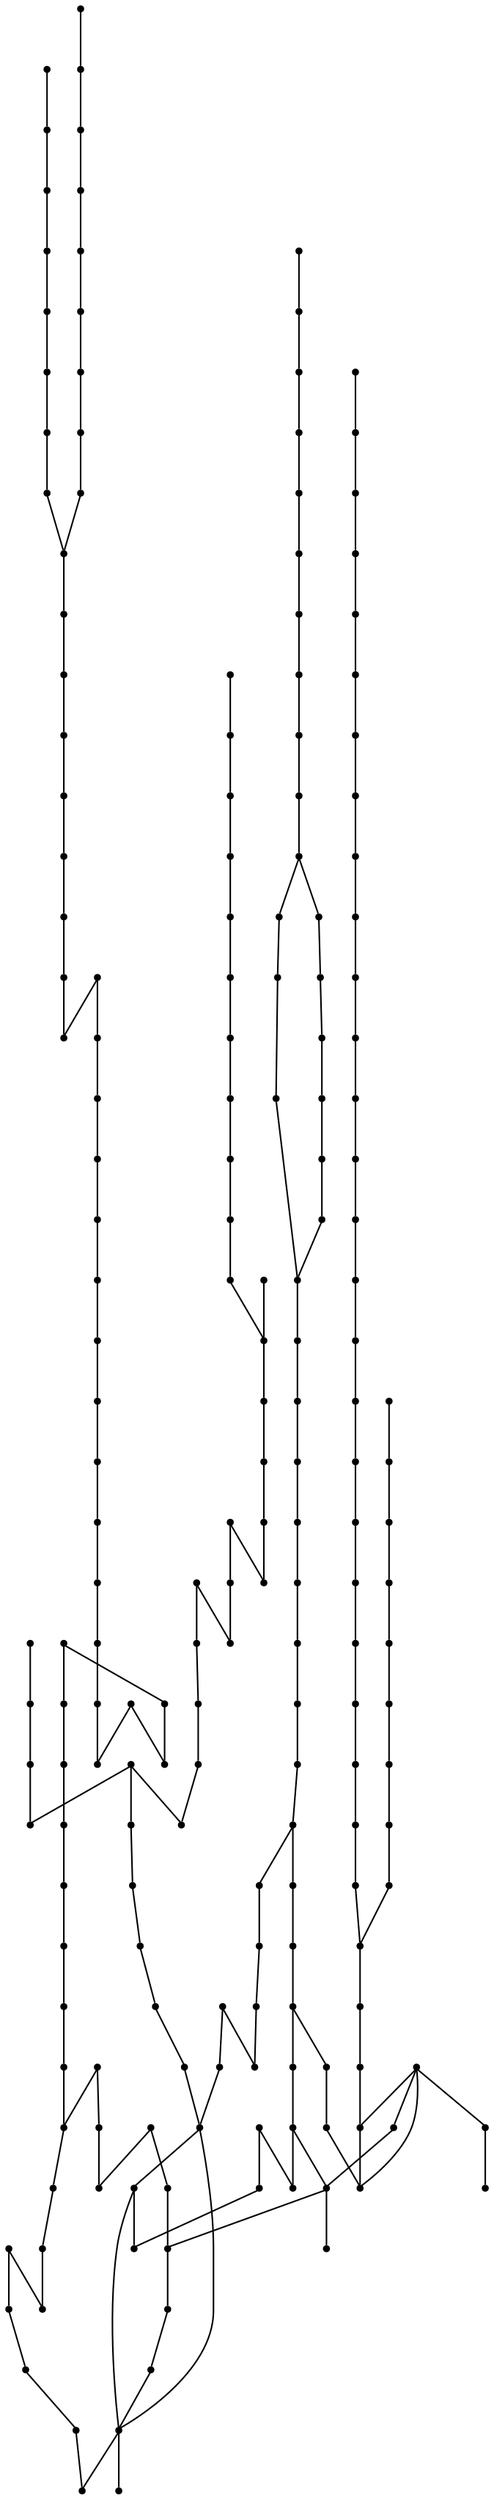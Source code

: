 graph {
  node [shape=point,comment="{\"directed\":false,\"doi\":\"10.1007/11618058_14\",\"figure\":\"5 (1)\"}"]

  v0 [pos="681.1204442223836,1849.0606950124097"]
  v1 [pos="681.8914425872092,1840.5899372100823"]
  v2 [pos="633.6022211119187,1991.7513853708895"]
  v3 [pos="631.2903388444768,1997.8326485951734"]
  v4 [pos="628.2095566860465,2004.763889948526"]
  v5 [pos="627.4396234556687,2009.3846963246654"]
  v6 [pos="869.125211210029,1605.88057899475"]
  v7 [pos="862.1916151889534,1464.0202210744214"]
  v8 [pos="857.5720158066861,1480.9024817148834"]
  v9 [pos="844.555023619186,1490.0648759206124"]
  v10 [pos="851.4875545058139,1608.1899331410718"]
  v11 [pos="854.5089593931687,1599.0273799896231"]
  v12 [pos="846.8669058866279,1608.960788091023"]
  v13 [pos="846.866905886628,1591.326364517211"]
  v14 [pos="836.1013535610465,1609.7305304209383"]
  v15 [pos="832.3100313408429,1492.3763917287183"]
  v16 [pos="842.2452080305233,1579.8524227142325"]
  v17 [pos="838.3945085392442,1574.4638767242423"]
  v18 [pos="825.3764353197674,1610.5013535817457"]
  v19 [pos="823.8376180959302,1506.9304790496817"]
  v20 [pos="829.9981649709302,1567.5315863291412"]
  v21 [pos="819.986902707122,1615.889867782592"]
  v22 [pos="823.0676689680232,1519.2513790130606"]
  v23 [pos="815.3850131722384,1536.1138668060294"]
  v24 [pos="823.0676689680232,1561.4284839630118"]
  v25 [pos="813.8430482376453,1622.0326112111402"]
  v26 [pos="816.1559797420058,1556.8274186452222"]
  v27 [pos="803.1181299963662,1551.4388726552315"]
  v28 [pos="803.1181299963663,1628.9055830637603"]
  v29 [pos="806.2009947311046,1555.288855870564"]
  v30 [pos="792.4140693132267,1647.309717178344"]
  v31 [pos="788.5612554505814,1655.780538558959"]
  v32 [pos="788.5612554505815,1674.1847680409742"]
  v33 [pos="778.551090116279,1692.5889021555577"]
  v34 [pos="778.551090116279,1550.6679859161368"]
  v35 [pos="772.4665970203489,1701.8075949350985"]
  v36 [pos="770.924663880814,1708.6816158294669"]
  v37 [pos="757.8524277797965,1720.9825839996329"]
  v38 [pos="770.1557639898256,1550.6679859161368"]
  v39 [pos="761.6843840843023,1541.4868043263746"]
  v40 [pos="750.2072583575581,1731.7055708567295"]
  v41 [pos="750.9782249273256,1534.5732377370186"]
  v42 [pos="746.3565429687501,1739.386781692504"]
  v43 [pos="743.2767941497093,1746.259689966837"]
  v44 [pos="744.8156431686047,1755.5013980865472"]
  v45 [pos="726.4080214389535,1757.7909475962315"]
  v46 [pos="731.799668422965,1533.034674962361"]
  v47 [pos="718.7253656431685,1772.363885879516"]
  v48 [pos="724.098237645349,1865.9231828053785"]
  v49 [pos="704.1497161155523,1784.6065527598057"]
  v50 [pos="713.3931118277617,1852.1399186452222"]
  v51 [pos="713.3931118277617,1860.5347639719635"]
  v52 [pos="709.5413472020349,1849.0606950124097"]
  v53 [pos="708.0004632994187,1842.901357650756"]
  v54 [pos="701.8399164244186,1865.9231828053785"]
  v55 [pos="705.6906477107558,1836.0284811655674"]
  v56 [pos="703.3787495457848,1871.3148759206128"]
  v57 [pos="699.546793241279,1793.8482926686597"]
  v58 [pos="702.6109147892442,1510.0096391042066"]
  v59 [pos="701.8399164244184,1831.4263668060294"]
  v60 [pos="694.9855377906977,1801.4722194671622"]
  v61 [pos="696.4670603197675,1907.3523845672598"]
  v62 [pos="695.696077852471,1865.155538558959"]
  v63 [pos="697.2380268895348,1877.4576193491612"]
  v64 [pos="696.4670603197674,1825.2648677825919"]
  v65 [pos="690.3638240370639,1905.8138535817457"]
  v66 [pos="693.4435569585756,1870.5440527598057"]
  v67 [pos="688.8239734738372,1806.0929940541578"]
  v68 [pos="693.4435569585756,1884.3273804982493"]
  v69 [pos="692.6757222020349,1822.1857077280674"]
  v70 [pos="688.8239734738372,1862.8440863291416"]
  v71 [pos="689.5928415697674,1818.3951702117913"]
  v72 [pos="685.7421420784883,1904.272207260131"]
  v73 [pos="687.2830418786336,1810.713832219441"]
  v74 [pos="688.0540243459302,1877.4576193491612"]
  v75 [pos="688.0540243459302,1886.638864517211"]
  v76 [pos="684.2033089571221,1814.5638790130606"]
  v77 [pos="680.352593568314,1904.272207260131"]
  v78 [pos="681.8914425872092,1872.084681828816"]
  v79 [pos="678.8304528524709,1822.1857077280672"]
  v80 [pos="681.8914425872092,1885.0982036590567"]
  v81 [pos="680.352593568314,1832.968013127644"]
  v82 [pos="680.352593568314,1880.4774290720613"]
  v83 [pos="678.8304528524709,1888.948186874389"]
  v84 [pos="675.7506881359011,1827.5763518015538"]
  v85 [pos="673.4971498001453,1902.7315781911207"]
  v86 [pos="676.5206372638081,1853.6805477142325"]
  v87 [pos="670.4163835392442,1857.511838912963"]
  v88 [pos="676.5206372638081,1895.8617534637444"]
  v89 [pos="673.4971498001453,1874.3940995534253"]
  v90 [pos="667.3345362463663,1872.084681828816"]
  v91 [pos="671.95625,1881.2482840220125"]
  v92 [pos="670.4163835392442,1835.2763818105054"]
  v93 [pos="666.5635537790697,1853.6805477142325"]
  v94 [pos="665.7957349200582,1843.6690336863192"]
  v95 [pos="661.1740211664244,1849.0606950124097"]
  v96 [pos="665.0247365552325,1862.8440863291412"]
  v97 [pos="666.5635537790697,1881.2482840220125"]
  v98 [pos="661.945003633721,1912.7429968516024"]
  v99 [pos="660.4040879360466,1918.1159343719476"]
  v100 [pos="654.3196107376453,1842.901357650756"]
  v101 [pos="659.6518804505813,1951.093038558959"]
  v102 [pos="656.5721316315407,1941.8513940175367"]
  v103 [pos="656.5721316315407,1930.3773886362706"]
  v104 [pos="655.8011650617732,1850.6013558705638"]
  v105 [pos="653.5486441678779,1855.2221940358472"]
  v106 [pos="651.2388444767441,1862.0731995900464"]
  v107 [pos="653.5486441678779,1884.3273804982496"]
  v108 [pos="652.0087618095929,1959.4847367604566"]
  v109 [pos="645.8472292877907,1841.3597113291414"]
  v110 [pos="648.9269622093022,1965.644105911254"]
  v111 [pos="641.225515534157,1865.9231828053785"]
  v112 [pos="646.6171466206396,1859.8201122283929"]
  v113 [pos="645.8472292877907,1884.3273804982496"]
  v114 [pos="641.225515534157,1833.735784530639"]
  v115 [pos="642.7664471293605,1972.576364517211"]
  v116 [pos="633.6022211119185,1832.1971899668367"]
  v117 [pos="638.1645416969477,1874.3940995534253"]
  v118 [pos="635.9120367005814,1980.198288599649"]
  v119 [pos="634.3701035610466,1880.4774290720616"]
  v120 [pos="622.0469749273257,1830.6565608978262"]
  v121 [pos="631.2903388444768,1826.035690943399"]
  v122 [pos="627.4396234556687,2021.6274267832432"]
  v123 [pos="628.9805550508721,1401.1264171600333"]
  v124 [pos="628.9805550508721,1427.9825852711988"]
  v125 [pos="628.9805550508721,1886.6388645172112"]
  v126 [pos="627.4396234556687,1821.41488456726"]
  v127 [pos="625.1298237645349,1890.4888477325433"]
  v128 [pos="622.817941497093,1813.022232691446"]
  v129 [pos="622.0469749273257,1368.920072555541"]
  v130 [pos="615.9624818313953,1832.968013127644"]
  v131 [pos="619.7569517623547,1808.4023799896233"]
  v132 [pos="618.2149868277615,2071.5263690948477"]
  v133 [pos="618.2149868277615,2063.055515925089"]
  v134 [pos="615.1946311773256,2057.664903640746"]
  v135 [pos="617.4471520712209,1800.7586167653394"]
  v136 [pos="616.6772188408431,2016.295147577921"]
  v137 [pos="609.0320494186046,1832.197189966837"]
  v138 [pos="615.1946311773256,1901.9639021555577"]
  v139 [pos="608.2610828488373,2047.7315909067781"]
  v140 [pos="612.1117823401163,1793.8482926686597"]
  v141 [pos="612.1117823401163,1908.1221586863192"]
  v142 [pos="609.0320494186046,2020.8566036224358"]
  v143 [pos="609.0320494186046,2094.532617568969"]
  v144 [pos="603.6393531976744,2046.1930281321197"]
  v145 [pos="607.4900685864826,1911.9731909433995"]
  v146 [pos="606.7222338299418,1790.7680517832432"]
  v147 [pos="601.3493459302325,2027.018070856729"]
  v148 [pos="602.8715343386627,1913.5138518015538"]
  v149 [pos="601.3493459302325,1789.9982458750396"]
  v150 [pos="593.7041765079942,1829.885737737019"]
  v151 [pos="592.165375181686,1786.9180049896231"]
  v152 [pos="589.0845612281976,1921.906599044799"]
  v153 [pos="589.0845612281977,1928.0680344899488"]
  v154 [pos="582.9230287063954,1829.1159636179596"]
  v155 [pos="579.8620389716571,1943.3899567921949"]
  v156 [pos="576.0675690406977,2104.4847176869703"]
  v157 [pos="575.2966024709302,1826.8054968516024"]
  v158 [pos="569.9070539607558,1826.035690943399"]
  v159 [pos="562.2056231831396,1833.735784530639"]
  v160 [pos="555.3501953125,1832.197189966837"]
  v161 [pos="553.03828125,1825.264867782592"]
  v162 [pos="553.03828125,1942.622217178344"]
  v163 [pos="553.03828125,2123.6597385406485"]
  v164 [pos="550.7295148982557,1819.1617972056065"]
  v165 [pos="547.6487327398256,1954.9242343902579"]
  v166 [pos="545.3368504723837,1815.3316504160553"]
  v167 [pos="544.5658680050872,1972.576364517211"]
  v168 [pos="542.2758607376454,1949.5513604482007"]
  v169 [pos="540.7339117005814,1813.7930558522535"]
  v170 [pos="536.17265625,1957.2326030731194"]
  v171 [pos="535.401681731468,1994.811789830525"]
  v172 [pos="533.0918581940407,1813.022232691446"]
  v173 [pos="532.3219329124272,1963.3347517649322"]
  v174 [pos="529.2411587027617,1977.178478876749"]
  v175 [pos="524.619460846657,1817.62431526184"]
  v176 [pos="521.5595124000727,1989.439901351928"]
  v177 [pos="520.0175633630088,2001.6846981048575"]
  v178 [pos="518.4756143259447,1823.7263685862213"]
  v179 [pos="510.8335608194041,1819.9326203664136"]
  v180 [pos="509.29264512172966,2016.2951475779207"]
  v181 [pos="503.8999806958576,1819.1617972056063"]
  v182 [pos="500.8389909611192,2023.1680240631097"]
  v183 [pos="496.27667832485463,2027.7888940175367"]
  v184 [pos="490.11408861736925,1816.1024735768628"]
  v185 [pos="489.34519667514536,2041.5722217559808"]
  v186 [pos="474.78935546875,2059.205532709757"]
  v187 [pos="472.4774652525436,1816.8534921010328"]
  v188 [pos="470.1676576126453,2070.7565631866446"]
  v189 [pos="464.7760344749273,1796.1597131093336"]
  v190 [pos="464.7760344749273,1806.8617827097569"]
  v191 [pos="464.00505995639537,1761.6408990224195"]
  v192 [pos="458.69157317405524,1783.8388767242425"]
  v193 [pos="445.59747002180234,2076.1284516652418"]
  v194 [pos="442.5364882358285,1752.419154485066"]
  v195 [pos="431.811577943314,2080.689907709757"]
  v196 [pos="431.0405875272529,1754.7305749257398"]
  v197 [pos="411.86515488735466,2088.3899059295645"]
  v198 [pos="390.37470021802324,2086.080519994099"]
  v199 [pos="313.6645916606104,2098.323250452677"]

  v0 -- v70 [id="-1",pos="681.1204442223836,1849.0606950124097 680.7842266317487,1852.6052457935398 681.1695382766841,1855.9901909547825 683.5271711482558,1859.665871302286 686.6110374273255,1861.2076447804761 686.6110374273255,1861.2076447804761 686.6110374273255,1861.2076447804761 688.8239734738372,1862.8440863291416 688.8239734738372,1862.8440863291416 688.8239734738372,1862.8440863291416"]
  v199 -- v198 [id="-2",pos="313.6645916606104,2098.323250452677 390.37470021802324,2086.080519994099 390.37470021802324,2086.080519994099 390.37470021802324,2086.080519994099"]
  v196 -- v194 [id="-3",pos="431.0405875272529,1754.7305749257398 442.5364882358285,1752.419154485066 442.5364882358285,1752.419154485066 442.5364882358285,1752.419154485066"]
  v195 -- v193 [id="-4",pos="431.811577943314,2080.689907709757 445.59747002180234,2076.1284516652418 445.59747002180234,2076.1284516652418 445.59747002180234,2076.1284516652418"]
  v194 -- v191 [id="-5",pos="442.5364882358285,1752.419154485066 464.00505995639537,1761.6408990224195 464.00505995639537,1761.6408990224195 464.00505995639537,1761.6408990224195"]
  v193 -- v188 [id="-6",pos="445.59747002180234,2076.1284516652418 470.1676576126453,2070.7565631866446 470.1676576126453,2070.7565631866446 470.1676576126453,2070.7565631866446"]
  v192 -- v189 [id="-7",pos="458.69157317405524,1783.8388767242425 464.7760344749273,1796.1597131093336 464.7760344749273,1796.1597131093336 464.7760344749273,1796.1597131093336"]
  v191 -- v192 [id="-8",pos="464.00505995639537,1761.6408990224195 458.69157317405524,1783.8388767242425 458.69157317405524,1783.8388767242425 458.69157317405524,1783.8388767242425"]
  v190 -- v187 [id="-9",pos="464.7760344749273,1806.8617827097569 472.4774652525436,1816.8534921010328 472.4774652525436,1816.8534921010328 472.4774652525436,1816.8534921010328"]
  v189 -- v190 [id="-10",pos="464.7760344749273,1796.1597131093336 464.7760344749273,1806.8617827097569 464.7760344749273,1806.8617827097569 464.7760344749273,1806.8617827097569"]
  v188 -- v186 [id="-11",pos="470.1676576126453,2070.7565631866446 474.78935546875,2059.205532709757 474.78935546875,2059.205532709757 474.78935546875,2059.205532709757"]
  v187 -- v184 [id="-12",pos="472.4774652525436,1816.8534921010328 477.1970839389535,1816.7785015106194 477.1970839389535,1816.7785015106194 477.1970839389535,1816.7785015106194 490.11408861736925,1816.1024735768628 490.11408861736925,1816.1024735768628 490.11408861736925,1816.1024735768628"]
  v186 -- v185 [id="-13",pos="474.78935546875,2059.205532709757 489.34519667514536,2041.5722217559808 489.34519667514536,2041.5722217559808 489.34519667514536,2041.5722217559808"]
  v185 -- v183 [id="-14",pos="489.34519667514536,2041.5722217559808 496.27667832485463,2027.7888940175367 496.27667832485463,2027.7888940175367 496.27667832485463,2027.7888940175367"]
  v184 -- v181 [id="-15",pos="490.11408861736925,1816.1024735768628 500.22220657703485,1819.778379440307 500.22220657703485,1819.778379440307 500.22220657703485,1819.778379440307 503.8999806958576,1819.1617972056063 503.8999806958576,1819.1617972056063 503.8999806958576,1819.1617972056063"]
  v183 -- v182 [id="-16",pos="496.27667832485463,2027.7888940175367 500.8389909611192,2023.1680240631097 500.8389909611192,2023.1680240631097 500.8389909611192,2023.1680240631097"]
  v182 -- v180 [id="-17",pos="500.8389909611192,2023.1680240631097 509.29264512172966,2016.2951475779207 509.29264512172966,2016.2951475779207 509.29264512172966,2016.2951475779207"]
  v181 -- v179 [id="-18",pos="503.8999806958576,1819.1617972056063 510.8335608194041,1819.9326203664136 510.8335608194041,1819.9326203664136 510.8335608194041,1819.9326203664136"]
  v180 -- v171 [id="-19",pos="509.29264512172966,2016.2951475779207 535.401681731468,1994.811789830525 535.401681731468,1994.811789830525 535.401681731468,1994.811789830525"]
  v180 -- v177 [id="-20",pos="509.29264512172966,2016.2951475779207 520.0175633630088,2001.6846981048575 520.0175633630088,2001.6846981048575 520.0175633630088,2001.6846981048575"]
  v179 -- v178 [id="-21",pos="510.8335608194041,1819.9326203664136 518.4756143259447,1823.7263685862213 518.4756143259447,1823.7263685862213 518.4756143259447,1823.7263685862213"]
  v178 -- v175 [id="-22",pos="518.4756143259447,1823.7263685862213 524.619460846657,1817.62431526184 524.619460846657,1817.62431526184 524.619460846657,1817.62431526184"]
  v177 -- v176 [id="-23",pos="520.0175633630088,2001.6846981048575 521.5595124000727,1989.439901351928 521.5595124000727,1989.439901351928 521.5595124000727,1989.439901351928"]
  v176 -- v174 [id="-24",pos="521.5595124000727,1989.439901351928 529.2411587027617,1977.178478876749 529.2411587027617,1977.178478876749 529.2411587027617,1977.178478876749"]
  v175 -- v172 [id="-25",pos="524.619460846657,1817.62431526184 533.0918581940407,1813.022232691446 533.0918581940407,1813.022232691446 533.0918581940407,1813.022232691446"]
  v174 -- v173 [id="-26",pos="529.2411587027617,1977.178478876749 532.3219329124272,1963.3347517649322 532.3219329124272,1963.3347517649322 532.3219329124272,1963.3347517649322"]
  v173 -- v170 [id="-27",pos="532.3219329124272,1963.3347517649322 536.17265625,1957.2326030731194 536.17265625,1957.2326030731194 536.17265625,1957.2326030731194"]
  v172 -- v169 [id="-28",pos="533.0918581940407,1813.022232691446 540.7339117005814,1813.7930558522535 540.7339117005814,1813.7930558522535 540.7339117005814,1813.7930558522535"]
  v171 -- v167 [id="-29",pos="535.401681731468,1994.811789830525 544.5658680050872,1972.576364517211 544.5658680050872,1972.576364517211 544.5658680050872,1972.576364517211"]
  v170 -- v168 [id="-30",pos="536.17265625,1957.2326030731194 542.2758607376454,1949.5513604482007 542.2758607376454,1949.5513604482007 542.2758607376454,1949.5513604482007"]
  v169 -- v166 [id="-31",pos="540.7339117005814,1813.7930558522535 545.3368504723837,1815.3316504160553 545.3368504723837,1815.3316504160553 545.3368504723837,1815.3316504160553"]
  v168 -- v162 [id="-32",pos="542.2758607376454,1949.5513604482007 553.03828125,1942.622217178344 553.03828125,1942.622217178344 553.03828125,1942.622217178344"]
  v167 -- v165 [id="-33",pos="544.5658680050872,1972.576364517211 547.6487327398256,1954.9242343902579 547.6487327398256,1954.9242343902579 547.6487327398256,1954.9242343902579"]
  v166 -- v164 [id="-34",pos="545.3368504723837,1815.3316504160553 550.7295148982557,1819.1617972056065 550.7295148982557,1819.1617972056065 550.7295148982557,1819.1617972056065"]
  v165 -- v162 [id="-35",pos="547.6487327398256,1954.9242343902579 553.03828125,1942.622217178344 553.03828125,1942.622217178344 553.03828125,1942.622217178344"]
  v164 -- v161 [id="-36",pos="550.7295148982557,1819.1617972056065 553.03828125,1825.264867782592 553.03828125,1825.264867782592 553.03828125,1825.264867782592"]
  v163 -- v156 [id="-37",pos="553.03828125,2123.6597385406485 576.0675690406977,2104.4847176869703 576.0675690406977,2104.4847176869703 576.0675690406977,2104.4847176869703"]
  v162 -- v155 [id="-38",pos="553.03828125,1942.622217178344 579.8620389716571,1943.3899567921949 579.8620389716571,1943.3899567921949 579.8620389716571,1943.3899567921949"]
  v161 -- v160 [id="-39",pos="553.03828125,1825.264867782592 555.3501953125,1832.197189966837 555.3501953125,1832.197189966837 555.3501953125,1832.197189966837"]
  v160 -- v159 [id="-40",pos="555.3501953125,1832.197189966837 562.2056231831396,1833.735784530639 562.2056231831396,1833.735784530639 562.2056231831396,1833.735784530639"]
  v159 -- v158 [id="-41",pos="562.2056231831396,1833.735784530639 569.9070539607558,1826.035690943399 569.9070539607558,1826.035690943399 569.9070539607558,1826.035690943399"]
  v158 -- v157 [id="-42",pos="569.9070539607558,1826.035690943399 575.2966024709302,1826.8054968516024 575.2966024709302,1826.8054968516024 575.2966024709302,1826.8054968516024"]
  v157 -- v154 [id="-43",pos="575.2966024709302,1826.8054968516024 582.9230287063954,1829.1159636179596 582.9230287063954,1829.1159636179596 582.9230287063954,1829.1159636179596"]
  v156 -- v143 [id="-44",pos="576.0675690406977,2104.4847176869703 609.0320494186046,2094.532617568969 609.0320494186046,2094.532617568969 609.0320494186046,2094.532617568969"]
  v155 -- v153 [id="-45",pos="579.8620389716571,1943.3899567921949 589.0845612281977,1928.0680344899488 589.0845612281977,1928.0680344899488 589.0845612281977,1928.0680344899488"]
  v154 -- v150 [id="-46",pos="582.9230287063954,1829.1159636179596 593.7041765079942,1829.885737737019 593.7041765079942,1829.885737737019 593.7041765079942,1829.885737737019"]
  v153 -- v152 [id="-47",pos="589.0845612281977,1928.0680344899488 589.0845612281976,1921.906599044799 589.0845612281976,1921.906599044799 589.0845612281976,1921.906599044799"]
  v152 -- v148 [id="-48",pos="589.0845612281976,1921.906599044799 602.8715343386627,1913.5138518015538 602.8715343386627,1913.5138518015538 602.8715343386627,1913.5138518015538"]
  v151 -- v149 [id="-50",pos="592.165375181686,1786.9180049896231 601.3493459302325,1789.9982458750396 601.3493459302325,1789.9982458750396 601.3493459302325,1789.9982458750396"]
  v150 -- v137 [id="-51",pos="593.7041765079942,1829.885737737019 597.6528524709303,1830.5617656707757 597.6528524709303,1830.5617656707757 597.6528524709303,1830.5617656707757 609.0320494186046,1832.197189966837 609.0320494186046,1832.197189966837 609.0320494186046,1832.197189966837"]
  v147 -- v142 [id="-52",pos="601.3493459302325,2027.018070856729 609.0320494186046,2020.8566036224358 609.0320494186046,2020.8566036224358 609.0320494186046,2020.8566036224358"]
  v149 -- v146 [id="-53",pos="601.3493459302325,1789.9982458750396 606.7222338299418,1790.7680517832432 606.7222338299418,1790.7680517832432 606.7222338299418,1790.7680517832432"]
  v148 -- v145 [id="-54",pos="602.8715343386627,1913.5138518015538 607.4900685864826,1911.9731909433995 607.4900685864826,1911.9731909433995 607.4900685864826,1911.9731909433995"]
  v144 -- v147 [id="-55",pos="603.6393531976744,2046.1930281321197 601.3493459302325,2027.018070856729 601.3493459302325,2027.018070856729 601.3493459302325,2027.018070856729"]
  v146 -- v140 [id="-56",pos="606.7222338299418,1790.7680517832432 612.1117823401163,1793.8482926686597 612.1117823401163,1793.8482926686597 612.1117823401163,1793.8482926686597"]
  v145 -- v141 [id="-57",pos="607.4900685864826,1911.9731909433995 612.1117823401163,1908.1221586863192 612.1117823401163,1908.1221586863192 612.1117823401163,1908.1221586863192"]
  v139 -- v144 [id="-58",pos="608.2610828488373,2047.7315909067781 603.6393531976744,2046.1930281321197 603.6393531976744,2046.1930281321197 603.6393531976744,2046.1930281321197"]
  v143 -- v132 [id="-59",pos="609.0320494186046,2094.532617568969 619.0651707848837,2075.2035147349034 619.0651707848837,2075.2035147349034 619.0651707848837,2075.2035147349034 618.2149868277615,2071.5263690948477 618.2149868277615,2071.5263690948477 618.2149868277615,2071.5263690948477"]
  v142 -- v136 [id="-60",pos="609.0320494186046,2020.8566036224358 616.6772188408431,2016.295147577921 616.6772188408431,2016.295147577921 616.6772188408431,2016.295147577921"]
  v141 -- v138 [id="-62",pos="612.1117823401163,1908.1221586863192 615.1946311773256,1901.9639021555577 615.1946311773256,1901.9639021555577 615.1946311773256,1901.9639021555577"]
  v140 -- v135 [id="-63",pos="612.1117823401163,1793.8482926686597 617.4471520712209,1800.7586167653394 617.4471520712209,1800.7586167653394 617.4471520712209,1800.7586167653394"]
  v134 -- v139 [id="-64",pos="615.1946311773256,2057.664903640746 608.2610828488373,2047.7315909067781 608.2610828488373,2047.7315909067781 608.2610828488373,2047.7315909067781"]
  v138 -- v127 [id="-65",pos="615.1946311773256,1901.9639021555577 622.1449037063953,1893.4742616017652 622.1449037063953,1893.4742616017652 622.1449037063953,1893.4742616017652 625.1298237645349,1890.4888477325433 625.1298237645349,1890.4888477325433 625.1298237645349,1890.4888477325433"]
  v130 -- v120 [id="-66",pos="615.9624818313953,1832.968013127644 622.0469749273257,1830.6565608978262 622.0469749273257,1830.6565608978262 622.0469749273257,1830.6565608978262"]
  v136 -- v5 [id="-67",pos="616.6772188408431,2016.295147577921 626.7665697674419,2012.3659140268953 626.7665697674419,2012.3659140268953 626.7665697674419,2012.3659140268953 626.9165269946053,2011.331249358896 627.095979617718,2010.3295768558266 627.4396234556687,2009.3846963246654"]
  v135 -- v131 [id="-68",pos="617.4471520712209,1800.7586167653394 619.7569517623547,1808.4023799896233 619.7569517623547,1808.4023799896233 619.7569517623547,1808.4023799896233"]
  v133 -- v134 [id="-69",pos="618.2149868277615,2063.055515925089 615.1946311773256,2057.664903640746 615.1946311773256,2057.664903640746 615.1946311773256,2057.664903640746"]
  v137 -- v130 [id="-70",pos="609.0320494186046,1832.197189966837 615.9624818313953,1832.968013127644 615.9624818313953,1832.968013127644 615.9624818313953,1832.968013127644"]
  v131 -- v128 [id="-71",pos="619.7569517623547,1808.4023799896233 622.817941497093,1813.022232691446 622.817941497093,1813.022232691446 622.817941497093,1813.022232691446"]
  v120 -- v116 [id="-74",pos="622.0469749273257,1830.6565608978262 633.6022211119185,1832.1971899668367 633.6022211119185,1832.1971899668367 633.6022211119185,1832.1971899668367"]
  v129 -- v123 [id="-75",pos="622.0469749273257,1368.920072555541 628.9805550508721,1401.1264171600333 628.9805550508721,1401.1264171600333 628.9805550508721,1401.1264171600333"]
  v128 -- v126 [id="-76",pos="622.817941497093,1813.022232691446 627.4396234556687,1821.41488456726 627.4396234556687,1821.41488456726 627.4396234556687,1821.41488456726"]
  v1 -- v0 [id="-77",pos="681.8914425872092,1840.5899372100823 682.1117758726443,1844.514517265879 681.4997926948824,1846.8236614737775 681.1204442223836,1849.0606950124097"]
  v2 -- v118 [id="-78",pos="633.6022211119187,1991.7513853708895 634.2642255743085,1990.7721119347448 634.7511171840412,1989.6889980179556 635.2389989098837,1988.5742829640699 635.2389989098837,1983.9534130096429 635.2389989098837,1983.9534130096429 635.2389989098837,1983.9534130096429 635.9120367005814,1980.198288599649 635.9120367005814,1980.198288599649 635.9120367005814,1980.198288599649"]
  v127 -- v125 [id="-79",pos="625.1298237645349,1890.4888477325433 628.9805550508721,1886.6388645172112 628.9805550508721,1886.6388645172112 628.9805550508721,1886.6388645172112"]
  v125 -- v119 [id="-80",pos="628.9805550508721,1886.6388645172112 634.3701035610466,1880.4774290720616 634.3701035610466,1880.4774290720616 634.3701035610466,1880.4774290720616"]
  v125 -- v113 [id="-81",pos="628.9805550508721,1886.6388645172112 645.8472292877907,1884.3273804982496 645.8472292877907,1884.3273804982496 645.8472292877907,1884.3273804982496"]
  v124 -- v58 [id="-82",pos="628.9805550508721,1427.9825852711988 702.6109147892442,1510.0096391042066 702.6109147892442,1510.0096391042066 702.6109147892442,1510.0096391042066"]
  v123 -- v124 [id="-83",pos="628.9805550508721,1401.1264171600333 628.9805550508721,1427.9825852711988 628.9805550508721,1427.9825852711988 628.9805550508721,1427.9825852711988"]
  v121 -- v116 [id="-85",pos="631.2903388444768,1826.035690943399 633.6022211119185,1832.1971899668367 633.6022211119185,1832.1971899668367 633.6022211119185,1832.1971899668367"]
  v116 -- v114 [id="-87",pos="633.6022211119185,1832.1971899668367 641.225515534157,1833.735784530639 641.225515534157,1833.735784530639 641.225515534157,1833.735784530639"]
  v119 -- v117 [id="-88",pos="634.3701035610466,1880.4774290720616 638.1645416969477,1874.3940995534253 638.1645416969477,1874.3940995534253 638.1645416969477,1874.3940995534253"]
  v117 -- v111 [id="-90",pos="638.1645416969477,1874.3940995534253 640.5524618459302,1871.9868348439527 640.5524618459302,1871.9868348439527 640.5524618459302,1871.9868348439527 641.225515534157,1865.9231828053785 641.225515534157,1865.9231828053785 641.225515534157,1865.9231828053785"]
  v115 -- v118 [id="-91",pos="642.7664471293605,1972.576364517211 639.0105287063953,1977.024269739786 639.0105287063953,1977.024269739786 639.0105287063953,1977.024269739786 635.9120367005814,1980.198288599649 635.9120367005814,1980.198288599649 635.9120367005814,1980.198288599649"]
  v111 -- v106 [id="-93",pos="641.225515534157,1865.9231828053785 647.4829578488371,1863.520114262898 647.4829578488371,1863.520114262898 647.4829578488371,1863.520114262898 651.2388444767441,1862.0731995900464 651.2388444767441,1862.0731995900464 651.2388444767441,1862.0731995900464"]
  v115 -- v110 [id="-95",pos="642.7664471293605,1972.576364517211 645.174191497093,1968.6283753712964 645.174191497093,1968.6283753712964 645.174191497093,1968.6283753712964 648.9269622093022,1965.644105911254 648.9269622093022,1965.644105911254 648.9269622093022,1965.644105911254"]
  v111 -- v112 [id="-96",pos="641.225515534157,1865.9231828053785 646.6171466206396,1859.8201122283929 646.6171466206396,1859.8201122283929 646.6171466206396,1859.8201122283929"]
  v114 -- v109 [id="-97",pos="641.225515534157,1833.735784530639 644.4032249273256,1837.4910360972078 644.4032249273256,1837.4910360972078 644.4032249273256,1837.4910360972078 645.8472292877907,1841.3597113291414 645.8472292877907,1841.3597113291414 645.8472292877907,1841.3597113291414"]
  v113 -- v107 [id="-98",pos="645.8472292877907,1884.3273804982496 653.5486441678779,1884.3273804982496 653.5486441678779,1884.3273804982496 653.5486441678779,1884.3273804982496"]
  v109 -- v100 [id="-100",pos="645.8472292877907,1841.3597113291414 650.5626907703488,1842.03256034851 650.5626907703488,1842.03256034851 650.5626907703488,1842.03256034851 654.3196107376453,1842.901357650756 654.3196107376453,1842.901357650756 654.3196107376453,1842.901357650756"]
  v110 -- v108 [id="-102",pos="648.9269622093022,1965.644105911254 652.0087618095929,1959.4847367604566 652.0087618095929,1959.4847367604566 652.0087618095929,1959.4847367604566"]
  v112 -- v105 [id="-104",pos="646.6171466206396,1859.8201122283929 649.7958575581396,1858.128548304239 649.7958575581396,1858.128548304239 649.7958575581396,1858.128548304239 653.5486441678779,1855.2221940358472 653.5486441678779,1855.2221940358472 653.5486441678779,1855.2221940358472"]
  v106 -- v96 [id="-105",pos="651.2388444767441,1862.0731995900464 653.6465570494186,1862.7492911020906 653.6465570494186,1862.7492911020906 653.6465570494186,1862.7492911020906 657.4973201308139,1862.7492911020906 657.4973201308139,1862.7492911020906 657.4973201308139,1862.7492911020906 661.2688499273256,1863.520114262898 661.2688499273256,1863.520114262898 661.2688499273256,1863.520114262898 664.3527162063954,1865.8283875783277 664.3527162063954,1865.8283875783277 664.3527162063954,1865.8283875783277 665.0247365552325,1862.8440863291412 665.0247365552325,1862.8440863291412 665.0247365552325,1862.8440863291412"]
  v101 -- v108 [id="-106",pos="659.6518804505813,1951.093038558959 652.1046239098837,1955.6159343719476 652.1046239098837,1955.6159343719476 652.1046239098837,1955.6159343719476 652.0087618095929,1959.4847367604566 652.0087618095929,1959.4847367604566 652.0087618095929,1959.4847367604566"]
  v100 -- v104 [id="-107",pos="654.3196107376453,1842.901357650756 659.7310501453488,1845.1159801483147 659.7310501453488,1845.1159801483147 659.7310501453488,1845.1159801483147 659.7310501453488,1846.653430302937 659.7310501453488,1846.653430302937 659.7310501453488,1846.653430302937 655.8011650617732,1850.6013558705638 655.8011650617732,1850.6013558705638 655.8011650617732,1850.6013558705638"]
  v102 -- v103 [id="-108",pos="656.5721316315407,1941.8513940175367 656.5721316315407,1930.3773886362706 656.5721316315407,1930.3773886362706 656.5721316315407,1930.3773886362706"]
  v103 -- v99 [id="-109",pos="656.5721316315407,1930.3773886362706 660.4040879360466,1918.1159343719476 660.4040879360466,1918.1159343719476 660.4040879360466,1918.1159343719476"]
  v126 -- v121 [id="-111",pos="627.4396234556687,1821.41488456726 631.2903388444768,1826.035690943399 631.2903388444768,1826.035690943399 631.2903388444768,1826.035690943399"]
  v107 -- v97 [id="-112",pos="653.5486441678779,1884.3273804982496 657.4973201308139,1881.924375534057 657.4973201308139,1881.924375534057 657.4973201308139,1881.924375534057 662.039816497093,1881.1534252166741 662.039816497093,1881.1534252166741 662.039816497093,1881.1534252166741 666.5635537790697,1881.2482840220125 666.5635537790697,1881.2482840220125 666.5635537790697,1881.2482840220125"]
  v95 -- v100 [id="-113",pos="661.1740211664244,1849.0606950124097 659.7310501453488,1846.653430302937 659.7310501453488,1846.653430302937 659.7310501453488,1846.653430302937 659.7310501453488,1845.1159801483147 659.7310501453488,1845.1159801483147 659.7310501453488,1845.1159801483147 654.3196107376453,1842.901357650756 654.3196107376453,1842.901357650756 654.3196107376453,1842.901357650756"]
  v104 -- v95 [id="-114",pos="655.8011650617732,1850.6013558705638 661.1740211664244,1849.0606950124097 661.1740211664244,1849.0606950124097 661.1740211664244,1849.0606950124097"]
  v95 -- v94 [id="-116",pos="661.1740211664244,1849.0606950124097 659.7310501453488,1846.653430302937 659.7310501453488,1846.653430302937 659.7310501453488,1846.653430302937 665.7957349200582,1843.6690336863192 665.7957349200582,1843.6690336863192 665.7957349200582,1843.6690336863192"]
  v99 -- v98 [id="-117",pos="660.4040879360466,1918.1159343719476 661.945003633721,1912.7429968516024 661.945003633721,1912.7429968516024 661.945003633721,1912.7429968516024"]
  v95 -- v93 [id="-118",pos="661.1740211664244,1849.0606950124097 666.5635537790697,1853.6805477142325 666.5635537790697,1853.6805477142325 666.5635537790697,1853.6805477142325"]
  v96 -- v90 [id="-121",pos="665.0247365552325,1862.8440863291412 664.3527162063954,1865.8283875783277 664.3527162063954,1865.8283875783277 664.3527162063954,1865.8283875783277 664.3527162063954,1868.9076112111402 664.3527162063954,1868.9076112111402 664.3527162063954,1868.9076112111402 667.3345362463663,1872.084681828816 667.3345362463663,1872.084681828816 667.3345362463663,1872.084681828816"]
  v96 -- v87 [id="-123",pos="665.0247365552325,1862.8440863291412 666.6614825581395,1859.665871302286 666.6614825581395,1859.665871302286 666.6614825581395,1859.665871302286 670.4163835392442,1857.511838912963 670.4163835392442,1857.511838912963 670.4163835392442,1857.511838912963"]
  v97 -- v91 [id="-124",pos="666.5635537790697,1881.2482840220125 671.95625,1881.2482840220125 671.95625,1881.2482840220125 671.95625,1881.2482840220125"]
  v93 -- v87 [id="-126",pos="666.5635537790697,1853.6805477142325 670.4163835392442,1857.511838912963 670.4163835392442,1857.511838912963 670.4163835392442,1857.511838912963"]
  v105 -- v104 [id="-128",pos="653.5486441678779,1855.2221940358472 655.8011650617732,1850.6013558705638 655.8011650617732,1850.6013558705638 655.8011650617732,1850.6013558705638"]
  v94 -- v92 [id="-129",pos="665.7957349200582,1843.6690336863192 669.7412154796511,1838.953463872273 669.7412154796511,1838.953463872273 669.7412154796511,1838.953463872273 670.4163835392442,1835.2763818105054 670.4163835392442,1835.2763818105054 670.4163835392442,1835.2763818105054"]
  v87 -- v70 [id="-130",pos="670.4163835392442,1857.511838912963 676.6758448401163,1858.128548304239 676.6758448401163,1858.128548304239 676.6758448401163,1858.128548304239 681.2184047965117,1858.128548304239 681.2184047965117,1858.128548304239 681.2184047965117,1858.128548304239 683.5271711482558,1859.665871302286 683.5271711482558,1859.665871302286 683.5271711482558,1859.665871302286 686.6110374273255,1861.2076447804761 686.6110374273255,1861.2076447804761 686.6110374273255,1861.2076447804761 688.8239734738372,1862.8440863291416 688.8239734738372,1862.8440863291416 688.8239734738372,1862.8440863291416"]
  v85 -- v88 [id="-132",pos="673.4971498001453,1902.7315781911207 675.1339117005814,1898.7868633270257 675.1339117005814,1898.7868633270257 675.1339117005814,1898.7868633270257 676.5206372638081,1895.8617534637444 676.5206372638081,1895.8617534637444 676.5206372638081,1895.8617534637444"]
  v89 -- v90 [id="-133",pos="673.4971498001453,1874.3940995534253 667.3345362463663,1872.084681828816 667.3345362463663,1872.084681828816 667.3345362463663,1872.084681828816"]
  v89 -- v78 [id="-134",pos="673.4971498001453,1874.3940995534253 675.9048782703488,1873.5284811655672 675.9048782703488,1873.5284811655672 675.9048782703488,1873.5284811655672 678.905441497093,1872.75765800476 678.905441497093,1872.75765800476 678.905441497093,1872.75765800476 681.8914425872092,1872.084681828816 681.8914425872092,1872.084681828816 681.8914425872092,1872.084681828816"]
  v84 -- v81 [id="-135",pos="675.7506881359011,1827.5763518015538 678.905441497093,1828.2492961883538 678.905441497093,1828.2492961883538 678.905441497093,1828.2492961883538 680.352593568314,1832.968013127644 680.352593568314,1832.968013127644 680.352593568314,1832.968013127644"]
  v85 -- v77 [id="-137",pos="673.4971498001453,1902.7315781911207 677.4426780523256,1904.1784292856844 677.4426780523256,1904.1784292856844 677.4426780523256,1904.1784292856844 680.352593568314,1904.272207260131 680.352593568314,1904.272207260131 680.352593568314,1904.272207260131"]
  v83 -- v80 [id="-138",pos="678.8304528524709,1888.948186874389 679.6764080668604,1886.5409221649163 679.6764080668604,1886.5409221649163 679.6764080668604,1886.5409221649163 681.8914425872092,1885.0982036590567 681.8914425872092,1885.0982036590567 681.8914425872092,1885.0982036590567"]
  v82 -- v74 [id="-141",pos="680.352593568314,1880.4774290720613 684.2981377180232,1878.8409557342522 684.2981377180232,1878.8409557342522 684.2981377180232,1878.8409557342522 688.0540243459302,1877.4576193491612 688.0540243459302,1877.4576193491612 688.0540243459302,1877.4576193491612"]
  v1 -- v81 [id="-142",pos="681.8914425872092,1840.5899372100823 680.4473746366278,1838.1826407114656 680.4473746366278,1838.1826407114656 680.4473746366278,1838.1826407114656 680.352593568314,1832.968013127644 680.352593568314,1832.968013127644 680.352593568314,1832.968013127644"]
  v80 -- v75 [id="-144",pos="681.8914425872092,1885.0982036590567 685.0691042877907,1885.7742951711011 685.0691042877907,1885.7742951711011 685.0691042877907,1885.7742951711011 688.0540243459302,1886.638864517211 688.0540243459302,1886.638864517211 688.0540243459302,1886.638864517211"]
  v82 -- v91 [id="-145",pos="680.352593568314,1880.4774290720613 676.6758448401163,1880.3826020558668 676.6758448401163,1880.3826020558668 676.6758448401163,1880.3826020558668 671.95625,1881.2482840220125 671.95625,1881.2482840220125 671.95625,1881.2482840220125"]
  v87 -- v86 [id="-146",pos="670.4163835392442,1857.511838912963 676.5206372638081,1853.6805477142325 676.5206372638081,1853.6805477142325 676.5206372638081,1853.6805477142325"]
  v79 -- v84 [id="-147",pos="678.8304528524709,1822.1857077280672 675.7506881359011,1827.5763518015538 675.7506881359011,1827.5763518015538 675.7506881359011,1827.5763518015538"]
  v79 -- v76 [id="-148",pos="678.8304528524709,1822.1857077280672 684.2981377180232,1819.0075562794996 684.2981377180232,1819.0075562794996 684.2981377180232,1819.0075562794996 684.2033089571221,1814.5638790130606 684.2033089571221,1814.5638790130606 684.2033089571221,1814.5638790130606"]
  v78 -- v66 [id="-151",pos="681.8914425872092,1872.084681828816 685.0691042877907,1870.4492575327547 685.0691042877907,1870.4492575327547 685.0691042877907,1870.4492575327547 693.4435569585756,1870.5440527598057 693.4435569585756,1870.5440527598057 693.4435569585756,1870.5440527598057"]
  v72 -- v77 [id="-152",pos="685.7421420784883,1904.272207260131 680.352593568314,1904.272207260131 680.352593568314,1904.272207260131 680.352593568314,1904.272207260131"]
  v76 -- v71 [id="-153",pos="684.2033089571221,1814.5638790130606 689.5928415697674,1818.3951702117913 689.5928415697674,1818.3951702117913 689.5928415697674,1818.3951702117913"]
  v85 -- v98 [id="-154",pos="673.4971498001453,1902.7315781911207 672.0541787790697,1906.486702601114 672.0541787790697,1906.486702601114 672.0541787790697,1906.486702601114 661.945003633721,1912.7429968516024 661.945003633721,1912.7429968516024 661.945003633721,1912.7429968516024"]
  v198 -- v197 [id="-155",pos="390.37470021802324,2086.080519994099 411.86515488735466,2088.3899059295645 411.86515488735466,2088.3899059295645 411.86515488735466,2088.3899059295645"]
  v75 -- v68 [id="-156",pos="688.0540243459302,1886.638864517211 691.228570130814,1885.7742951711011 691.228570130814,1885.7742951711011 691.228570130814,1885.7742951711011 693.4435569585756,1884.3273804982493 693.4435569585756,1884.3273804982493 693.4435569585756,1884.3273804982493"]
  v74 -- v63 [id="-157",pos="688.0540243459302,1877.4576193491612 691.228570130814,1875.840950647989 691.228570130814,1875.840950647989 691.228570130814,1875.840950647989 697.2380268895348,1877.4576193491612 697.2380268895348,1877.4576193491612 697.2380268895348,1877.4576193491612"]
  v197 -- v195 [id="-158",pos="411.86515488735466,2088.3899059295645 431.811577943314,2080.689907709757 431.811577943314,2080.689907709757 431.811577943314,2080.689907709757"]
  v65 -- v72 [id="-160",pos="690.3638240370639,1905.8138535817457 685.7421420784883,1904.272207260131 685.7421420784883,1904.272207260131 685.7421420784883,1904.272207260131"]
  v70 -- v62 [id="-161",pos="688.8239734738372,1862.8440863291416 691.9995367005814,1864.2867412567132 691.9995367005814,1864.2867412567132 691.9995367005814,1864.2867412567132 695.696077852471,1865.155538558959 695.696077852471,1865.155538558959 695.696077852471,1865.155538558959"]
  v67 -- v73 [id="-162",pos="688.8239734738372,1806.0929940541578 687.2830418786336,1810.713832219441 687.2830418786336,1810.713832219441 687.2830418786336,1810.713832219441"]
  v69 -- v64 [id="-164",pos="692.6757222020349,1822.1857077280674 696.4670603197674,1825.2648677825919 696.4670603197674,1825.2648677825919 696.4670603197674,1825.2648677825919"]
  v68 -- v63 [id="-165",pos="693.4435569585756,1884.3273804982493 695.079269622093,1879.6117788950594 695.079269622093,1879.6117788950594 695.079269622093,1879.6117788950594 697.2380268895348,1877.4576193491612 697.2380268895348,1877.4576193491612 697.2380268895348,1877.4576193491612"]
  v60 -- v67 [id="-166",pos="694.9855377906977,1801.4722194671622 688.8239734738372,1806.0929940541578 688.8239734738372,1806.0929940541578 688.8239734738372,1806.0929940541578"]
  v63 -- v56 [id="-167",pos="697.2380268895348,1877.4576193491612 700.396929505814,1873.5284811655672 700.396929505814,1873.5284811655672 700.396929505814,1873.5284811655672 703.3787495457848,1871.3148759206128 703.3787495457848,1871.3148759206128 703.3787495457848,1871.3148759206128"]
  v63 -- v51 [id="-168",pos="697.2380268895348,1877.4576193491612 699.6259629360464,1874.2993043263746 699.6259629360464,1874.2993043263746 699.6259629360464,1874.2993043263746 700.396929505814,1873.5284811655672 700.396929505814,1873.5284811655672 700.396929505814,1873.5284811655672 702.7056958575581,1877.378527959187 702.7056958575581,1877.378527959187 702.7056958575581,1877.378527959187 706.5564589389535,1875.840950647989 706.5564589389535,1875.840950647989 706.5564589389535,1875.840950647989 708.0983920784884,1873.5284811655672 708.0983920784884,1873.5284811655672 708.0983920784884,1873.5284811655672 711.9490915697675,1868.9076112111402 711.9490915697675,1868.9076112111402 711.9490915697675,1868.9076112111402 713.3931118277617,1860.5347639719635 713.3931118277617,1860.5347639719635 713.3931118277617,1860.5347639719635"]
  v88 -- v83 [id="-169",pos="676.5206372638081,1895.8617534637444 678.8304528524709,1888.948186874389 678.8304528524709,1888.948186874389 678.8304528524709,1888.948186874389"]
  v62 -- v54 [id="-170",pos="695.696077852471,1865.155538558959 698.0840297965116,1865.8283875783277 698.0840297965116,1865.8283875783277 698.0840297965116,1865.8283875783277 701.8399164244186,1865.9231828053785 701.8399164244186,1865.9231828053785 701.8399164244186,1865.9231828053785"]
  v73 -- v76 [id="-173",pos="687.2830418786336,1810.713832219441 684.2033089571221,1814.5638790130606 684.2033089571221,1814.5638790130606 684.2033089571221,1814.5638790130606"]
  v59 -- v64 [id="-175",pos="701.8399164244184,1831.4263668060294 699.6259629360464,1828.2492961883538 699.6259629360464,1828.2492961883538 699.6259629360464,1828.2492961883538 696.4670603197674,1825.2648677825919 696.4670603197674,1825.2648677825919 696.4670603197674,1825.2648677825919"]
  v57 -- v60 [id="-176",pos="699.546793241279,1793.8482926686597 694.9855377906977,1801.4722194671622 694.9855377906977,1801.4722194671622 694.9855377906977,1801.4722194671622"]
  v54 -- v51 [id="-178",pos="701.8399164244186,1865.9231828053785 706.5564589389535,1867.3700338999422 706.5564589389535,1867.3700338999422 706.5564589389535,1867.3700338999422 708.0983920784884,1866.599210739135 708.0983920784884,1866.599210739135 708.0983920784884,1866.599210739135 711.178125,1865.0575644175203 711.178125,1865.0575644175203 711.178125,1865.0575644175203 713.3931118277617,1860.5347639719635 713.3931118277617,1860.5347639719635 713.3931118277617,1860.5347639719635"]
  v59 -- v55 [id="-179",pos="701.8399164244184,1831.4263668060294 703.4766624273256,1833.6409893035882 703.4766624273256,1833.6409893035882 703.4766624273256,1833.6409893035882 705.6906477107558,1836.0284811655674 705.6906477107558,1836.0284811655674 705.6906477107558,1836.0284811655674"]
  v56 -- v66 [id="-180",pos="703.3787495457848,1871.3148759206128 699.6259629360464,1871.220080693562 699.6259629360464,1871.220080693562 699.6259629360464,1871.220080693562 695.8502997819768,1870.4492575327547 695.8502997819768,1870.4492575327547 695.8502997819768,1870.4492575327547 693.4435569585756,1870.5440527598057 693.4435569585756,1870.5440527598057 693.4435569585756,1870.5440527598057"]
  v56 -- v51 [id="-181",pos="703.3787495457848,1871.3148759206128 705.7854287790698,1869.6784343719476 705.7854287790698,1869.6784343719476 705.7854287790698,1869.6784343719476 708.0983920784884,1868.1367880503328 708.0983920784884,1868.1367880503328 708.0983920784884,1868.1367880503328 711.178125,1865.0575644175203 711.178125,1865.0575644175203 711.178125,1865.0575644175203 713.3931118277617,1860.5347639719635 713.3931118277617,1860.5347639719635 713.3931118277617,1860.5347639719635"]
  v55 -- v53 [id="-182",pos="705.6906477107558,1836.0284811655674 706.5564589389535,1839.7242870330804 706.5564589389535,1839.7242870330804 706.5564589389535,1839.7242870330804 708.0004632994187,1842.901357650756 708.0004632994187,1842.901357650756 708.0004632994187,1842.901357650756"]
  v49 -- v57 [id="-184",pos="704.1497161155523,1784.6065527598057 699.546793241279,1793.8482926686597 699.546793241279,1793.8482926686597 699.546793241279,1793.8482926686597"]
  v101 -- v102 [id="-185",pos="659.6518804505813,1951.093038558959 656.5721316315407,1941.8513940175367 656.5721316315407,1941.8513940175367 656.5721316315407,1941.8513940175367"]
  v61 -- v65 [id="-186",pos="696.4670603197675,1907.3523845672598 690.3638240370639,1905.8138535817457 690.3638240370639,1905.8138535817457 690.3638240370639,1905.8138535817457"]
  v3 -- v2 [id="-187",pos="631.2903388444768,1997.8326485951734 631.9701395632422,1995.8171538942686 632.8652358218474,1993.8642216115763 633.6022211119187,1991.7513853708895"]
  v53 -- v52 [id="-189",pos="708.0004632994187,1842.901357650756 709.5413472020349,1849.0606950124097 709.5413472020349,1849.0606950124097 709.5413472020349,1849.0606950124097"]
  v52 -- v50 [id="-190",pos="709.5413472020349,1849.0606950124097 713.3931118277617,1852.1399186452222 713.3931118277617,1852.1399186452222 713.3931118277617,1852.1399186452222"]
  v4 -- v3 [id="-194",pos="628.2095566860465,2004.763889948526 629.2342429396138,2002.4096125880046 630.1417029662889,2000.0906911034576 631.2903388444768,1997.8326485951734"]
  v58 -- v46 [id="-195",pos="702.6109147892442,1510.0096391042066 731.799668422965,1533.034674962361 731.799668422965,1533.034674962361 731.799668422965,1533.034674962361"]
  v51 -- v50 [id="-200",pos="713.3931118277617,1860.5347639719635 713.4868913517441,1858.128548304239 713.4868913517441,1858.128548304239 713.4868913517441,1858.128548304239 713.3931118277617,1852.1399186452222 713.3931118277617,1852.1399186452222 713.3931118277617,1852.1399186452222"]
  v51 -- v48 [id="-207",pos="713.3931118277617,1860.5347639719635 715.028824491279,1857.4368165334058 715.028824491279,1857.4368165334058 715.028824491279,1857.4368165334058 715.028824491279,1857.4368165334058 715.028824491279,1857.4368165334058 715.028824491279,1857.4368165334058 715.028824491279,1857.4368165334058 715.028824491279,1857.4368165334058 715.028824491279,1857.4368165334058 722.6552507267442,1861.9784679412835 722.6552507267442,1861.9784679412835 722.6552507267442,1861.9784679412835 724.098237645349,1865.9231828053785 724.098237645349,1865.9231828053785 724.098237645349,1865.9231828053785"]
  v47 -- v49 [id="-211",pos="718.7253656431685,1772.363885879516 704.1497161155523,1784.6065527598057 704.1497161155523,1784.6065527598057 704.1497161155523,1784.6065527598057"]
  v45 -- v47 [id="-213",pos="726.4080214389535,1757.7909475962315 718.7253656431685,1772.363885879516 718.7253656431685,1772.363885879516 718.7253656431685,1772.363885879516"]
  v46 -- v41 [id="-214",pos="731.799668422965,1533.034674962361 750.9782249273256,1534.5732377370186 750.9782249273256,1534.5732377370186 750.9782249273256,1534.5732377370186"]
  v44 -- v43 [id="-215",pos="744.8156431686047,1755.5013980865472 743.3716388081396,1750.7827129364007 743.3716388081396,1750.7827129364007 743.3716388081396,1750.7827129364007 743.2767941497093,1746.259689966837 743.2767941497093,1746.259689966837 743.2767941497093,1746.259689966837"]
  v44 -- v45 [id="-216",pos="744.8156431686047,1755.5013980865472 726.4080214389535,1757.7909475962315 726.4080214389535,1757.7909475962315 726.4080214389535,1757.7909475962315"]
  v43 -- v42 [id="-217",pos="743.2767941497093,1746.259689966837 746.4513717296511,1745.3950888315828 746.4513717296511,1745.3950888315828 746.4513717296511,1745.3950888315828 746.3565429687501,1739.386781692504 746.3565429687501,1739.386781692504 746.3565429687501,1739.386781692504"]
  v40 -- v42 [id="-218",pos="750.2072583575581,1731.7055708567295 746.3565429687501,1739.386781692504 746.3565429687501,1739.386781692504 746.3565429687501,1739.386781692504"]
  v41 -- v39 [id="-219",pos="750.9782249273256,1534.5732377370186 761.6843840843023,1541.4868043263746 761.6843840843023,1541.4868043263746 761.6843840843023,1541.4868043263746"]
  v40 -- v37 [id="-220",pos="750.2072583575581,1731.7055708567295 753.3860010901162,1728.5285320281976 753.3860010901162,1728.5285320281976 753.3860010901162,1728.5285320281976 757.1575308866279,1727.7577088673902 757.1575308866279,1727.7577088673902 757.1575308866279,1727.7577088673902 757.8524277797965,1720.9825839996329 757.8524277797965,1720.9825839996329 757.8524277797965,1720.9825839996329"]
  v39 -- v38 [id="-221",pos="761.6843840843023,1541.4868043263746 770.1557639898256,1550.6679859161368 770.1557639898256,1550.6679859161368 770.1557639898256,1550.6679859161368"]
  v38 -- v34 [id="-222",pos="770.1557639898256,1550.6679859161368 778.551090116279,1550.6679859161368 778.551090116279,1550.6679859161368 778.551090116279,1550.6679859161368"]
  v36 -- v37 [id="-223",pos="770.924663880814,1708.6816158294669 757.8524277797965,1720.9825839996329 757.8524277797965,1720.9825839996329 757.8524277797965,1720.9825839996329"]
  v35 -- v36 [id="-224",pos="772.4665970203489,1701.8075949350985 770.924663880814,1708.6816158294669 770.924663880814,1708.6816158294669 770.924663880814,1708.6816158294669"]
  v33 -- v35 [id="-225",pos="778.551090116279,1692.5889021555577 772.4665970203489,1701.8075949350985 772.4665970203489,1701.8075949350985 772.4665970203489,1701.8075949350985"]
  v34 -- v29 [id="-226",pos="778.551090116279,1550.6679859161368 806.2009947311046,1555.288855870564 806.2009947311046,1555.288855870564 806.2009947311046,1555.288855870564"]
  v32 -- v33 [id="-227",pos="788.5612554505815,1674.1847680409742 778.551090116279,1692.5889021555577 778.551090116279,1692.5889021555577 778.551090116279,1692.5889021555577"]
  v31 -- v32 [id="-228",pos="788.5612554505814,1655.780538558959 788.5612554505815,1674.1847680409742 788.5612554505815,1674.1847680409742 788.5612554505815,1674.1847680409742"]
  v30 -- v31 [id="-229",pos="792.4140693132267,1647.309717178344 788.5612554505814,1655.780538558959 788.5612554505814,1655.780538558959 788.5612554505814,1655.780538558959"]
  v28 -- v30 [id="-230",pos="803.1181299963663,1628.9055830637603 792.4140693132267,1647.309717178344 792.4140693132267,1647.309717178344 792.4140693132267,1647.309717178344"]
  v27 -- v29 [id="-231",pos="803.1181299963662,1551.4388726552315 806.2009947311046,1555.288855870564 806.2009947311046,1555.288855870564 806.2009947311046,1555.288855870564"]
  v29 -- v26 [id="-232",pos="806.2009947311046,1555.288855870564 809.3755723110465,1555.9618002573643 809.3755723110465,1555.9618002573643 809.3755723110465,1555.9618002573643 816.1559797420058,1556.8274186452222 816.1559797420058,1556.8274186452222 816.1559797420058,1556.8274186452222"]
  v25 -- v28 [id="-233",pos="813.8430482376453,1622.0326112111402 803.1181299963663,1628.9055830637603 803.1181299963663,1628.9055830637603 803.1181299963663,1628.9055830637603"]
  v23 -- v27 [id="-234",pos="815.3850131722384,1536.1138668060294 803.1181299963662,1551.4388726552315 803.1181299963662,1551.4388726552315 803.1181299963662,1551.4388726552315"]
  v26 -- v24 [id="-236",pos="816.1559797420058,1556.8274186452222 823.0676689680232,1561.4284839630118 823.0676689680232,1561.4284839630118 823.0676689680232,1561.4284839630118"]
  v21 -- v25 [id="-238",pos="819.986902707122,1615.889867782592 813.8430482376453,1622.0326112111402 813.8430482376453,1622.0326112111402 813.8430482376453,1622.0326112111402"]
  v24 -- v20 [id="-239",pos="823.0676689680232,1561.4284839630118 829.9981649709302,1567.5315863291412 829.9981649709302,1567.5315863291412 829.9981649709302,1567.5315863291412"]
  v22 -- v23 [id="-240",pos="823.0676689680232,1519.2513790130606 815.3850131722384,1536.1138668060294 815.3850131722384,1536.1138668060294 815.3850131722384,1536.1138668060294"]
  v19 -- v22 [id="-241",pos="823.8376180959302,1506.9304790496817 823.0676689680232,1519.2513790130606 823.0676689680232,1519.2513790130606 823.0676689680232,1519.2513790130606"]
  v18 -- v21 [id="-242",pos="825.3764353197674,1610.5013535817457 819.986902707122,1615.889867782592 819.986902707122,1615.889867782592 819.986902707122,1615.889867782592"]
  v20 -- v17 [id="-243",pos="829.9981649709302,1567.5315863291412 835.4095566860465,1571.2867107391348 835.4095566860465,1571.2867107391348 835.4095566860465,1571.2867107391348 838.3945085392442,1574.4638767242423 838.3945085392442,1574.4638767242423 838.3945085392442,1574.4638767242423"]
  v15 -- v19 [id="-244",pos="832.3100313408429,1492.3763917287183 823.8376180959302,1506.9304790496817 823.8376180959302,1506.9304790496817 823.8376180959302,1506.9304790496817"]
  v14 -- v18 [id="-245",pos="836.1013535610465,1609.7305304209383 825.3764353197674,1610.5013535817457 825.3764353197674,1610.5013535817457 825.3764353197674,1610.5013535817457"]
  v17 -- v16 [id="-246",pos="838.3945085392442,1574.4638767242423 842.2452080305233,1579.8524227142325 842.2452080305233,1579.8524227142325 842.2452080305233,1579.8524227142325"]
  v16 -- v13 [id="-247",pos="842.2452080305233,1579.8524227142325 846.866905886628,1591.326364517211 846.866905886628,1591.326364517211 846.866905886628,1591.326364517211"]
  v9 -- v15 [id="-248",pos="844.555023619186,1490.0648759206124 832.3100313408429,1492.3763917287183 832.3100313408429,1492.3763917287183 832.3100313408429,1492.3763917287183"]
  v12 -- v14 [id="-249",pos="846.8669058866279,1608.960788091023 836.1013535610465,1609.7305304209383 836.1013535610465,1609.7305304209383 836.1013535610465,1609.7305304209383"]
  v13 -- v11 [id="-250",pos="846.866905886628,1591.326364517211 849.2746184593024,1595.0825379689527 849.2746184593024,1595.0825379689527 849.2746184593024,1595.0825379689527 854.5089593931687,1599.0273799896231 854.5089593931687,1599.0273799896231 854.5089593931687,1599.0273799896231"]
  v10 -- v12 [id="-251",pos="851.4875545058139,1608.1899331410718 846.8669058866279,1608.960788091023 846.8669058866279,1608.960788091023 846.8669058866279,1608.960788091023"]
  v11 -- v6 [id="-252",pos="854.5089593931687,1599.0273799896231 859.2098110465116,1603.4743633270255 859.2098110465116,1603.4743633270255 859.2098110465116,1603.4743633270255 862.2895439680233,1605.0160096486402 862.2895439680233,1605.0160096486402 862.2895439680233,1605.0160096486402 866.1403070494185,1605.7826366424554 866.1403070494185,1605.7826366424554 866.1403070494185,1605.7826366424554 869.125211210029,1605.88057899475 869.125211210029,1605.88057899475 869.125211210029,1605.88057899475"]
  v10 -- v6 [id="-253",pos="851.4875545058139,1608.1899331410718 855.3591115552325,1605.0160096486402 855.3591115552325,1605.0160096486402 855.3591115552325,1605.0160096486402 859.2098110465116,1603.4743633270255 859.2098110465116,1603.4743633270255 859.2098110465116,1603.4743633270255 862.2895439680233,1605.0160096486402 862.2895439680233,1605.0160096486402 862.2895439680233,1605.0160096486402 866.1403070494185,1605.7826366424554 866.1403070494185,1605.7826366424554 866.1403070494185,1605.7826366424554 869.125211210029,1605.88057899475 869.125211210029,1605.88057899475 869.125211210029,1605.88057899475"]
  v8 -- v9 [id="-254",pos="857.5720158066861,1480.9024817148834 844.555023619186,1490.0648759206124 844.555023619186,1490.0648759206124 844.555023619186,1490.0648759206124"]
  v7 -- v8 [id="-255",pos="862.1916151889534,1464.0202210744214 857.5720158066861,1480.9024817148834 857.5720158066861,1480.9024817148834 857.5720158066861,1480.9024817148834"]
  v132 -- v133 [id="-256",pos="618.2149868277615,2071.5263690948477 618.2149868277615,2063.055515925089 618.2149868277615,2063.055515925089 618.2149868277615,2063.055515925089"]
  v5 -- v4 [id="-257",pos="627.4396234556687,2009.3846963246654 627.6310733886627,2007.7924939545844 628.0277469445851,2006.2987621407278 628.2095566860465,2004.763889948526"]
  v71 -- v69 [id="-260",pos="689.5928415697674,1818.3951702117913 692.6757222020349,1822.1857077280674 692.6757222020349,1822.1857077280674 692.6757222020349,1822.1857077280674"]
  v122 -- v5 [id="-89",pos="627.4396234556687,2021.6274267832432 625.224636627907,2019.9909852345777 625.224636627907,2019.9909852345777 625.224636627907,2019.9909852345777 624.4536700581396,2016.9117616017652 624.4536700581396,2016.9117616017652 624.4536700581396,2016.9117616017652 627.4396234556687,2009.3846963246654 627.4396234556687,2009.3846963246654 627.4396234556687,2009.3846963246654"]
}